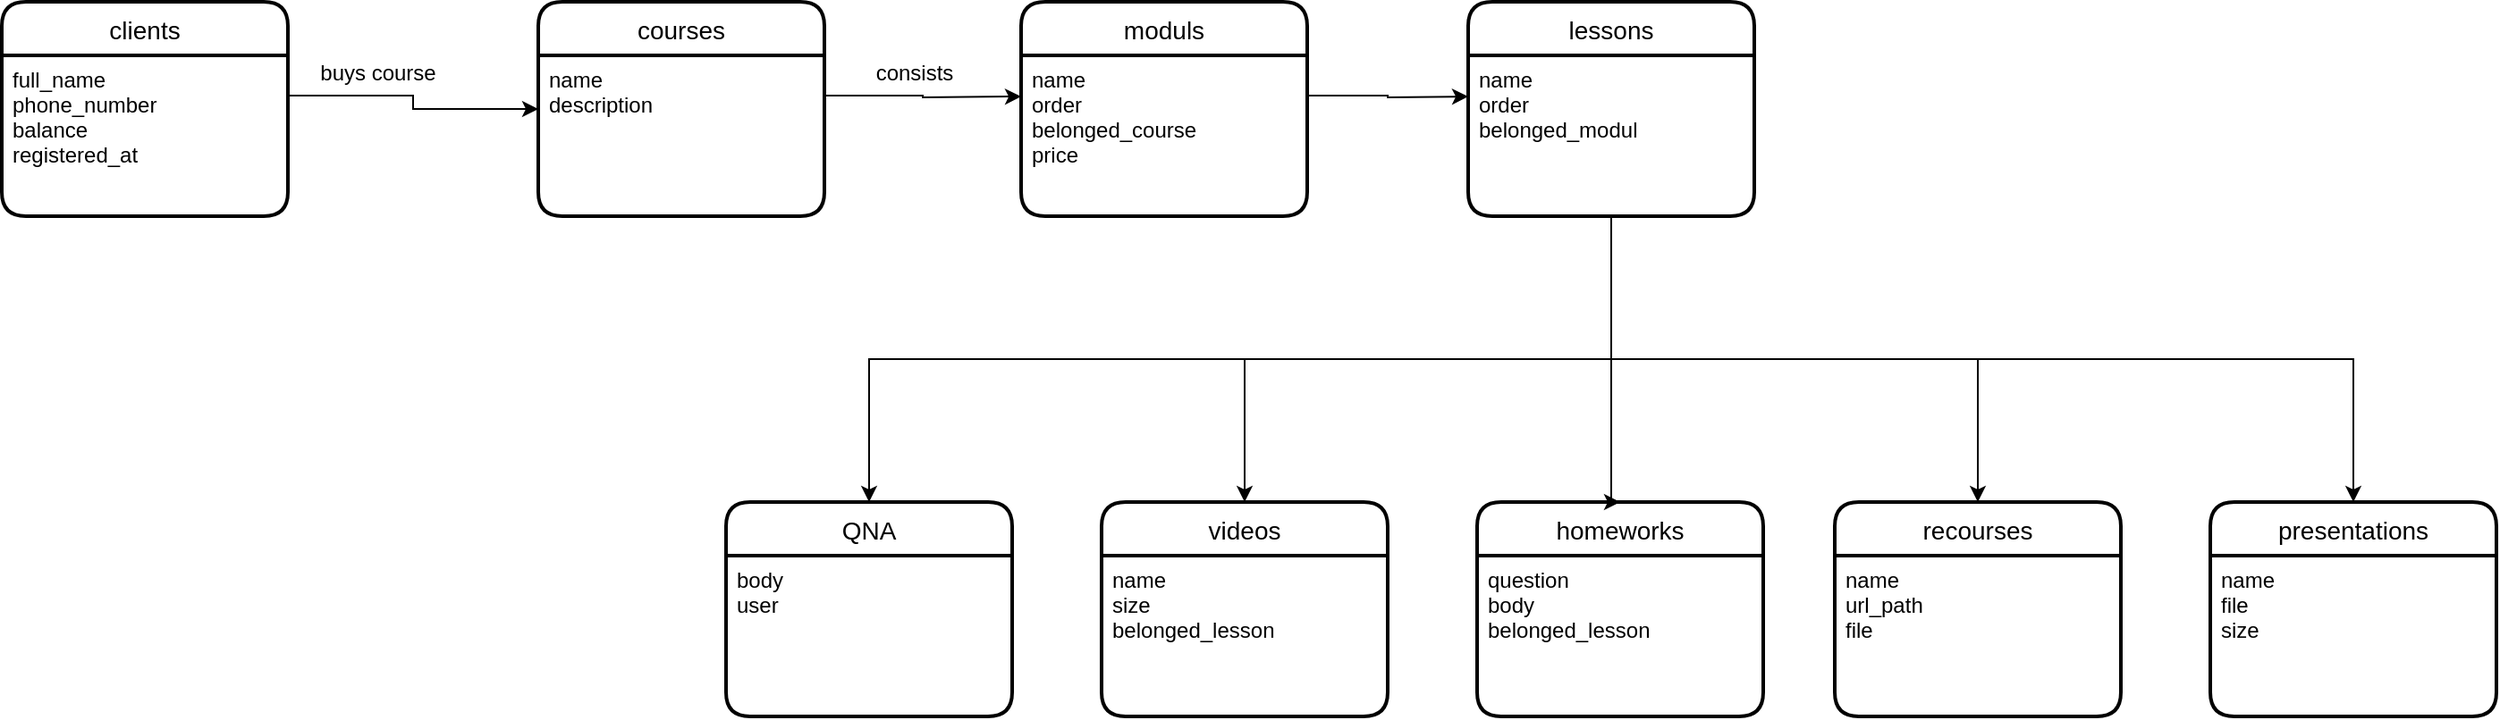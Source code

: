 <mxfile version="16.2.4" type="device"><diagram id="R2lEEEUBdFMjLlhIrx00" name="Page-1"><mxGraphModel dx="1278" dy="588" grid="1" gridSize="10" guides="1" tooltips="1" connect="1" arrows="1" fold="1" page="1" pageScale="1" pageWidth="850" pageHeight="1100" math="0" shadow="0" extFonts="Permanent Marker^https://fonts.googleapis.com/css?family=Permanent+Marker"><root><mxCell id="0"/><mxCell id="1" parent="0"/><mxCell id="T6BXUgXE1IYnwf1aQ-ye-1" value="clients" style="swimlane;childLayout=stackLayout;horizontal=1;startSize=30;horizontalStack=0;rounded=1;fontSize=14;fontStyle=0;strokeWidth=2;resizeParent=0;resizeLast=1;shadow=0;dashed=0;align=center;" vertex="1" parent="1"><mxGeometry x="150" y="160" width="160" height="120" as="geometry"/></mxCell><mxCell id="T6BXUgXE1IYnwf1aQ-ye-2" value="full_name&#10;phone_number&#10;balance&#10;registered_at" style="align=left;strokeColor=none;fillColor=none;spacingLeft=4;fontSize=12;verticalAlign=top;resizable=0;rotatable=0;part=1;" vertex="1" parent="T6BXUgXE1IYnwf1aQ-ye-1"><mxGeometry y="30" width="160" height="90" as="geometry"/></mxCell><mxCell id="T6BXUgXE1IYnwf1aQ-ye-6" value="courses" style="swimlane;childLayout=stackLayout;horizontal=1;startSize=30;horizontalStack=0;rounded=1;fontSize=14;fontStyle=0;strokeWidth=2;resizeParent=0;resizeLast=1;shadow=0;dashed=0;align=center;" vertex="1" parent="1"><mxGeometry x="450" y="160" width="160" height="120" as="geometry"/></mxCell><mxCell id="T6BXUgXE1IYnwf1aQ-ye-7" value="name&#10;description" style="align=left;strokeColor=none;fillColor=none;spacingLeft=4;fontSize=12;verticalAlign=top;resizable=0;rotatable=0;part=1;" vertex="1" parent="T6BXUgXE1IYnwf1aQ-ye-6"><mxGeometry y="30" width="160" height="90" as="geometry"/></mxCell><mxCell id="T6BXUgXE1IYnwf1aQ-ye-8" value="moduls" style="swimlane;childLayout=stackLayout;horizontal=1;startSize=30;horizontalStack=0;rounded=1;fontSize=14;fontStyle=0;strokeWidth=2;resizeParent=0;resizeLast=1;shadow=0;dashed=0;align=center;" vertex="1" parent="1"><mxGeometry x="720" y="160" width="160" height="120" as="geometry"/></mxCell><mxCell id="T6BXUgXE1IYnwf1aQ-ye-9" value="name&#10;order&#10;belonged_course&#10;price&#10;" style="align=left;strokeColor=none;fillColor=none;spacingLeft=4;fontSize=12;verticalAlign=top;resizable=0;rotatable=0;part=1;" vertex="1" parent="T6BXUgXE1IYnwf1aQ-ye-8"><mxGeometry y="30" width="160" height="90" as="geometry"/></mxCell><mxCell id="T6BXUgXE1IYnwf1aQ-ye-10" style="edgeStyle=orthogonalEdgeStyle;rounded=0;orthogonalLoop=1;jettySize=auto;html=1;exitX=1;exitY=0.25;exitDx=0;exitDy=0;entryX=0;entryY=0.5;entryDx=0;entryDy=0;" edge="1" parent="1" source="T6BXUgXE1IYnwf1aQ-ye-2" target="T6BXUgXE1IYnwf1aQ-ye-6"><mxGeometry relative="1" as="geometry"/></mxCell><mxCell id="T6BXUgXE1IYnwf1aQ-ye-11" value="buys course" style="text;html=1;align=center;verticalAlign=middle;resizable=0;points=[];autosize=1;strokeColor=none;fillColor=none;" vertex="1" parent="1"><mxGeometry x="320" y="190" width="80" height="20" as="geometry"/></mxCell><mxCell id="T6BXUgXE1IYnwf1aQ-ye-12" style="edgeStyle=orthogonalEdgeStyle;rounded=0;orthogonalLoop=1;jettySize=auto;html=1;exitX=1;exitY=0.25;exitDx=0;exitDy=0;" edge="1" parent="1" source="T6BXUgXE1IYnwf1aQ-ye-7"><mxGeometry relative="1" as="geometry"><mxPoint x="720" y="213" as="targetPoint"/></mxGeometry></mxCell><mxCell id="T6BXUgXE1IYnwf1aQ-ye-13" value="consists" style="text;html=1;align=center;verticalAlign=middle;resizable=0;points=[];autosize=1;strokeColor=none;fillColor=none;" vertex="1" parent="1"><mxGeometry x="630" y="190" width="60" height="20" as="geometry"/></mxCell><mxCell id="T6BXUgXE1IYnwf1aQ-ye-14" value="lessons" style="swimlane;childLayout=stackLayout;horizontal=1;startSize=30;horizontalStack=0;rounded=1;fontSize=14;fontStyle=0;strokeWidth=2;resizeParent=0;resizeLast=1;shadow=0;dashed=0;align=center;" vertex="1" parent="1"><mxGeometry x="970" y="160" width="160" height="120" as="geometry"/></mxCell><mxCell id="T6BXUgXE1IYnwf1aQ-ye-15" value="name&#10;order&#10;belonged_modul" style="align=left;strokeColor=none;fillColor=none;spacingLeft=4;fontSize=12;verticalAlign=top;resizable=0;rotatable=0;part=1;" vertex="1" parent="T6BXUgXE1IYnwf1aQ-ye-14"><mxGeometry y="30" width="160" height="90" as="geometry"/></mxCell><mxCell id="T6BXUgXE1IYnwf1aQ-ye-16" style="edgeStyle=orthogonalEdgeStyle;rounded=0;orthogonalLoop=1;jettySize=auto;html=1;exitX=1;exitY=0.25;exitDx=0;exitDy=0;" edge="1" parent="1" source="T6BXUgXE1IYnwf1aQ-ye-9"><mxGeometry relative="1" as="geometry"><mxPoint x="970" y="213" as="targetPoint"/></mxGeometry></mxCell><mxCell id="T6BXUgXE1IYnwf1aQ-ye-19" value="homeworks" style="swimlane;childLayout=stackLayout;horizontal=1;startSize=30;horizontalStack=0;rounded=1;fontSize=14;fontStyle=0;strokeWidth=2;resizeParent=0;resizeLast=1;shadow=0;dashed=0;align=center;" vertex="1" parent="1"><mxGeometry x="975" y="440" width="160" height="120" as="geometry"/></mxCell><mxCell id="T6BXUgXE1IYnwf1aQ-ye-20" value="question&#10;body&#10;belonged_lesson&#10;" style="align=left;strokeColor=none;fillColor=none;spacingLeft=4;fontSize=12;verticalAlign=top;resizable=0;rotatable=0;part=1;" vertex="1" parent="T6BXUgXE1IYnwf1aQ-ye-19"><mxGeometry y="30" width="160" height="90" as="geometry"/></mxCell><mxCell id="T6BXUgXE1IYnwf1aQ-ye-22" value="videos" style="swimlane;childLayout=stackLayout;horizontal=1;startSize=30;horizontalStack=0;rounded=1;fontSize=14;fontStyle=0;strokeWidth=2;resizeParent=0;resizeLast=1;shadow=0;dashed=0;align=center;" vertex="1" parent="1"><mxGeometry x="765" y="440" width="160" height="120" as="geometry"/></mxCell><mxCell id="T6BXUgXE1IYnwf1aQ-ye-23" value="name&#10;size&#10;belonged_lesson" style="align=left;strokeColor=none;fillColor=none;spacingLeft=4;fontSize=12;verticalAlign=top;resizable=0;rotatable=0;part=1;" vertex="1" parent="T6BXUgXE1IYnwf1aQ-ye-22"><mxGeometry y="30" width="160" height="90" as="geometry"/></mxCell><mxCell id="T6BXUgXE1IYnwf1aQ-ye-24" value="presentations" style="swimlane;childLayout=stackLayout;horizontal=1;startSize=30;horizontalStack=0;rounded=1;fontSize=14;fontStyle=0;strokeWidth=2;resizeParent=0;resizeLast=1;shadow=0;dashed=0;align=center;" vertex="1" parent="1"><mxGeometry x="1385" y="440" width="160" height="120" as="geometry"/></mxCell><mxCell id="T6BXUgXE1IYnwf1aQ-ye-25" value="name&#10;file&#10;size" style="align=left;strokeColor=none;fillColor=none;spacingLeft=4;fontSize=12;verticalAlign=top;resizable=0;rotatable=0;part=1;" vertex="1" parent="T6BXUgXE1IYnwf1aQ-ye-24"><mxGeometry y="30" width="160" height="90" as="geometry"/></mxCell><mxCell id="T6BXUgXE1IYnwf1aQ-ye-26" value="recourses" style="swimlane;childLayout=stackLayout;horizontal=1;startSize=30;horizontalStack=0;rounded=1;fontSize=14;fontStyle=0;strokeWidth=2;resizeParent=0;resizeLast=1;shadow=0;dashed=0;align=center;" vertex="1" parent="1"><mxGeometry x="1175" y="440" width="160" height="120" as="geometry"/></mxCell><mxCell id="T6BXUgXE1IYnwf1aQ-ye-27" value="name&#10;url_path&#10;file" style="align=left;strokeColor=none;fillColor=none;spacingLeft=4;fontSize=12;verticalAlign=top;resizable=0;rotatable=0;part=1;" vertex="1" parent="T6BXUgXE1IYnwf1aQ-ye-26"><mxGeometry y="30" width="160" height="90" as="geometry"/></mxCell><mxCell id="T6BXUgXE1IYnwf1aQ-ye-32" value="QNA" style="swimlane;childLayout=stackLayout;horizontal=1;startSize=30;horizontalStack=0;rounded=1;fontSize=14;fontStyle=0;strokeWidth=2;resizeParent=0;resizeLast=1;shadow=0;dashed=0;align=center;" vertex="1" parent="1"><mxGeometry x="555" y="440" width="160" height="120" as="geometry"/></mxCell><mxCell id="T6BXUgXE1IYnwf1aQ-ye-33" value="body&#10;user" style="align=left;strokeColor=none;fillColor=none;spacingLeft=4;fontSize=12;verticalAlign=top;resizable=0;rotatable=0;part=1;" vertex="1" parent="T6BXUgXE1IYnwf1aQ-ye-32"><mxGeometry y="30" width="160" height="90" as="geometry"/></mxCell><mxCell id="T6BXUgXE1IYnwf1aQ-ye-38" style="edgeStyle=orthogonalEdgeStyle;rounded=0;orthogonalLoop=1;jettySize=auto;html=1;exitX=0.5;exitY=1;exitDx=0;exitDy=0;entryX=0.5;entryY=0;entryDx=0;entryDy=0;" edge="1" parent="1" source="T6BXUgXE1IYnwf1aQ-ye-15" target="T6BXUgXE1IYnwf1aQ-ye-32"><mxGeometry relative="1" as="geometry"/></mxCell><mxCell id="T6BXUgXE1IYnwf1aQ-ye-39" style="edgeStyle=orthogonalEdgeStyle;rounded=0;orthogonalLoop=1;jettySize=auto;html=1;exitX=0.5;exitY=1;exitDx=0;exitDy=0;entryX=0.5;entryY=0;entryDx=0;entryDy=0;" edge="1" parent="1" source="T6BXUgXE1IYnwf1aQ-ye-15" target="T6BXUgXE1IYnwf1aQ-ye-19"><mxGeometry relative="1" as="geometry"><Array as="points"><mxPoint x="1050" y="440"/></Array></mxGeometry></mxCell><mxCell id="T6BXUgXE1IYnwf1aQ-ye-40" style="edgeStyle=orthogonalEdgeStyle;rounded=0;orthogonalLoop=1;jettySize=auto;html=1;exitX=0.5;exitY=1;exitDx=0;exitDy=0;entryX=0.5;entryY=0;entryDx=0;entryDy=0;" edge="1" parent="1" source="T6BXUgXE1IYnwf1aQ-ye-15" target="T6BXUgXE1IYnwf1aQ-ye-22"><mxGeometry relative="1" as="geometry"/></mxCell><mxCell id="T6BXUgXE1IYnwf1aQ-ye-41" style="edgeStyle=orthogonalEdgeStyle;rounded=0;orthogonalLoop=1;jettySize=auto;html=1;exitX=0.5;exitY=1;exitDx=0;exitDy=0;entryX=0.5;entryY=0;entryDx=0;entryDy=0;" edge="1" parent="1" source="T6BXUgXE1IYnwf1aQ-ye-15" target="T6BXUgXE1IYnwf1aQ-ye-26"><mxGeometry relative="1" as="geometry"/></mxCell><mxCell id="T6BXUgXE1IYnwf1aQ-ye-42" style="edgeStyle=orthogonalEdgeStyle;rounded=0;orthogonalLoop=1;jettySize=auto;html=1;exitX=0.5;exitY=1;exitDx=0;exitDy=0;entryX=0.5;entryY=0;entryDx=0;entryDy=0;" edge="1" parent="1" source="T6BXUgXE1IYnwf1aQ-ye-15" target="T6BXUgXE1IYnwf1aQ-ye-24"><mxGeometry relative="1" as="geometry"/></mxCell></root></mxGraphModel></diagram></mxfile>